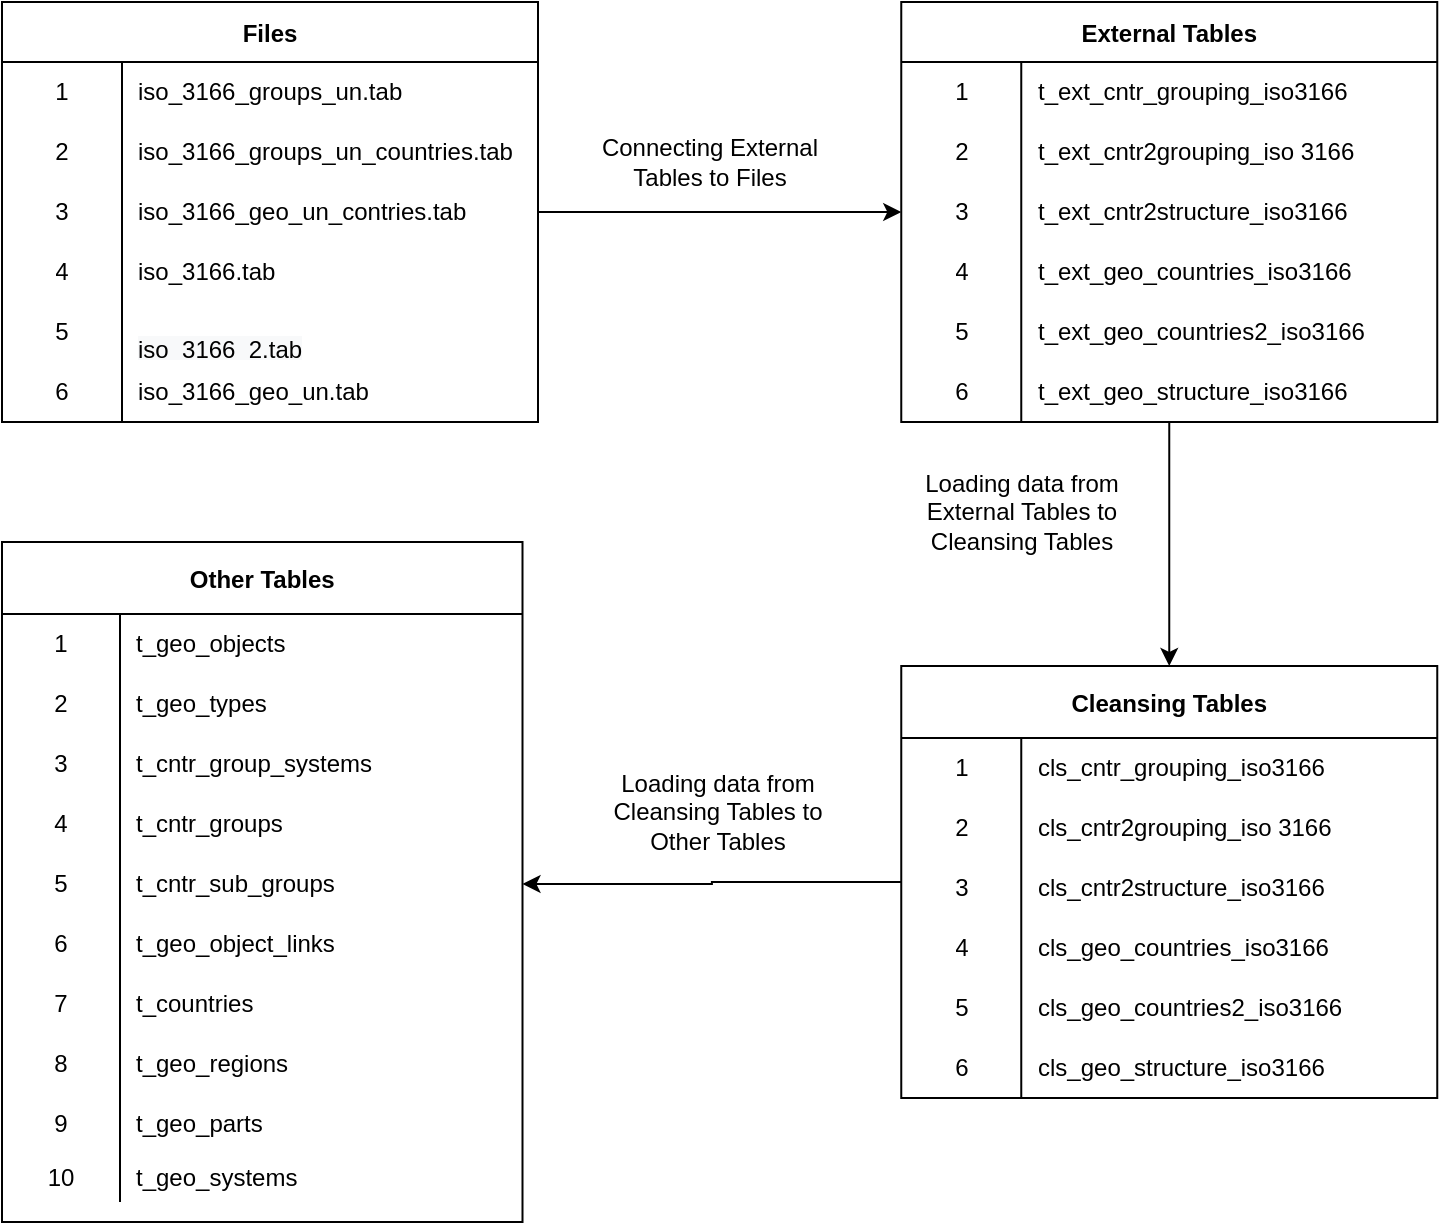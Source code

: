 <mxfile version="20.1.4" type="device"><diagram id="9QhLqWiZWUPs6eEdNIsY" name="Page-1"><mxGraphModel dx="1887" dy="1053" grid="1" gridSize="10" guides="1" tooltips="1" connect="1" arrows="1" fold="1" page="1" pageScale="1" pageWidth="827" pageHeight="1169" math="0" shadow="0"><root><mxCell id="0"/><mxCell id="1" parent="0"/><mxCell id="wxeeoOX2EFPiqmRH2iL7-1" style="edgeStyle=orthogonalEdgeStyle;rounded=0;orthogonalLoop=1;jettySize=auto;html=1;entryX=0;entryY=0.5;entryDx=0;entryDy=0;" edge="1" parent="1" source="wxeeoOX2EFPiqmRH2iL7-2" target="wxeeoOX2EFPiqmRH2iL7-29"><mxGeometry relative="1" as="geometry"/></mxCell><mxCell id="wxeeoOX2EFPiqmRH2iL7-2" value="Files" style="shape=table;startSize=30;container=1;collapsible=0;childLayout=tableLayout;fixedRows=1;rowLines=0;fontStyle=1;" vertex="1" parent="1"><mxGeometry x="80" y="50" width="268" height="210" as="geometry"/></mxCell><mxCell id="wxeeoOX2EFPiqmRH2iL7-3" value="" style="shape=tableRow;horizontal=0;startSize=0;swimlaneHead=0;swimlaneBody=0;top=0;left=0;bottom=0;right=0;collapsible=0;dropTarget=0;fillColor=none;points=[[0,0.5],[1,0.5]];portConstraint=eastwest;" vertex="1" parent="wxeeoOX2EFPiqmRH2iL7-2"><mxGeometry y="30" width="268" height="30" as="geometry"/></mxCell><mxCell id="wxeeoOX2EFPiqmRH2iL7-4" value="1" style="shape=partialRectangle;html=1;whiteSpace=wrap;connectable=0;fillColor=none;top=0;left=0;bottom=0;right=0;overflow=hidden;pointerEvents=1;" vertex="1" parent="wxeeoOX2EFPiqmRH2iL7-3"><mxGeometry width="60" height="30" as="geometry"><mxRectangle width="60" height="30" as="alternateBounds"/></mxGeometry></mxCell><mxCell id="wxeeoOX2EFPiqmRH2iL7-5" value="&lt;span style=&quot;&quot;&gt;iso_3166_groups_un.tab&lt;/span&gt;" style="shape=partialRectangle;html=1;whiteSpace=wrap;connectable=0;fillColor=none;top=0;left=0;bottom=0;right=0;align=left;spacingLeft=6;overflow=hidden;" vertex="1" parent="wxeeoOX2EFPiqmRH2iL7-3"><mxGeometry x="60" width="208" height="30" as="geometry"><mxRectangle width="208" height="30" as="alternateBounds"/></mxGeometry></mxCell><mxCell id="wxeeoOX2EFPiqmRH2iL7-6" value="" style="shape=tableRow;horizontal=0;startSize=0;swimlaneHead=0;swimlaneBody=0;top=0;left=0;bottom=0;right=0;collapsible=0;dropTarget=0;fillColor=none;points=[[0,0.5],[1,0.5]];portConstraint=eastwest;" vertex="1" parent="wxeeoOX2EFPiqmRH2iL7-2"><mxGeometry y="60" width="268" height="30" as="geometry"/></mxCell><mxCell id="wxeeoOX2EFPiqmRH2iL7-7" value="2" style="shape=partialRectangle;html=1;whiteSpace=wrap;connectable=0;fillColor=none;top=0;left=0;bottom=0;right=0;overflow=hidden;" vertex="1" parent="wxeeoOX2EFPiqmRH2iL7-6"><mxGeometry width="60" height="30" as="geometry"><mxRectangle width="60" height="30" as="alternateBounds"/></mxGeometry></mxCell><mxCell id="wxeeoOX2EFPiqmRH2iL7-8" value="&lt;span style=&quot;&quot;&gt;iso_3166_groups_un_countries.tab&lt;/span&gt;" style="shape=partialRectangle;html=1;whiteSpace=wrap;connectable=0;fillColor=none;top=0;left=0;bottom=0;right=0;align=left;spacingLeft=6;overflow=hidden;" vertex="1" parent="wxeeoOX2EFPiqmRH2iL7-6"><mxGeometry x="60" width="208" height="30" as="geometry"><mxRectangle width="208" height="30" as="alternateBounds"/></mxGeometry></mxCell><mxCell id="wxeeoOX2EFPiqmRH2iL7-9" value="" style="shape=tableRow;horizontal=0;startSize=0;swimlaneHead=0;swimlaneBody=0;top=0;left=0;bottom=0;right=0;collapsible=0;dropTarget=0;fillColor=none;points=[[0,0.5],[1,0.5]];portConstraint=eastwest;" vertex="1" parent="wxeeoOX2EFPiqmRH2iL7-2"><mxGeometry y="90" width="268" height="30" as="geometry"/></mxCell><mxCell id="wxeeoOX2EFPiqmRH2iL7-10" value="3" style="shape=partialRectangle;html=1;whiteSpace=wrap;connectable=0;fillColor=none;top=0;left=0;bottom=0;right=0;overflow=hidden;" vertex="1" parent="wxeeoOX2EFPiqmRH2iL7-9"><mxGeometry width="60" height="30" as="geometry"><mxRectangle width="60" height="30" as="alternateBounds"/></mxGeometry></mxCell><mxCell id="wxeeoOX2EFPiqmRH2iL7-11" value="&lt;span style=&quot;&quot;&gt;iso_3166_geo_un_contries.tab&lt;/span&gt;" style="shape=partialRectangle;html=1;whiteSpace=wrap;connectable=0;fillColor=none;top=0;left=0;bottom=0;right=0;align=left;spacingLeft=6;overflow=hidden;" vertex="1" parent="wxeeoOX2EFPiqmRH2iL7-9"><mxGeometry x="60" width="208" height="30" as="geometry"><mxRectangle width="208" height="30" as="alternateBounds"/></mxGeometry></mxCell><mxCell id="wxeeoOX2EFPiqmRH2iL7-12" style="shape=tableRow;horizontal=0;startSize=0;swimlaneHead=0;swimlaneBody=0;top=0;left=0;bottom=0;right=0;collapsible=0;dropTarget=0;fillColor=none;points=[[0,0.5],[1,0.5]];portConstraint=eastwest;" vertex="1" parent="wxeeoOX2EFPiqmRH2iL7-2"><mxGeometry y="120" width="268" height="30" as="geometry"/></mxCell><mxCell id="wxeeoOX2EFPiqmRH2iL7-13" value="4" style="shape=partialRectangle;html=1;whiteSpace=wrap;connectable=0;fillColor=none;top=0;left=0;bottom=0;right=0;overflow=hidden;" vertex="1" parent="wxeeoOX2EFPiqmRH2iL7-12"><mxGeometry width="60" height="30" as="geometry"><mxRectangle width="60" height="30" as="alternateBounds"/></mxGeometry></mxCell><mxCell id="wxeeoOX2EFPiqmRH2iL7-14" value="&lt;span style=&quot;&quot;&gt;iso_3166.tab&lt;/span&gt;" style="shape=partialRectangle;html=1;whiteSpace=wrap;connectable=0;fillColor=none;top=0;left=0;bottom=0;right=0;align=left;spacingLeft=6;overflow=hidden;" vertex="1" parent="wxeeoOX2EFPiqmRH2iL7-12"><mxGeometry x="60" width="208" height="30" as="geometry"><mxRectangle width="208" height="30" as="alternateBounds"/></mxGeometry></mxCell><mxCell id="wxeeoOX2EFPiqmRH2iL7-15" style="shape=tableRow;horizontal=0;startSize=0;swimlaneHead=0;swimlaneBody=0;top=0;left=0;bottom=0;right=0;collapsible=0;dropTarget=0;fillColor=none;points=[[0,0.5],[1,0.5]];portConstraint=eastwest;" vertex="1" parent="wxeeoOX2EFPiqmRH2iL7-2"><mxGeometry y="150" width="268" height="30" as="geometry"/></mxCell><mxCell id="wxeeoOX2EFPiqmRH2iL7-16" value="5" style="shape=partialRectangle;html=1;whiteSpace=wrap;connectable=0;fillColor=none;top=0;left=0;bottom=0;right=0;overflow=hidden;" vertex="1" parent="wxeeoOX2EFPiqmRH2iL7-15"><mxGeometry width="60" height="30" as="geometry"><mxRectangle width="60" height="30" as="alternateBounds"/></mxGeometry></mxCell><mxCell id="wxeeoOX2EFPiqmRH2iL7-17" value="&#10;&lt;span style=&quot;color: rgb(0, 0, 0); font-family: Helvetica; font-size: 12px; font-style: normal; font-variant-ligatures: normal; font-variant-caps: normal; font-weight: 400; letter-spacing: normal; orphans: 2; text-align: left; text-indent: 0px; text-transform: none; widows: 2; word-spacing: 0px; -webkit-text-stroke-width: 0px; background-color: rgb(248, 249, 250); text-decoration-thickness: initial; text-decoration-style: initial; text-decoration-color: initial; float: none; display: inline !important;&quot;&gt;iso_3166_2.tab&lt;/span&gt;&#10;&#10;" style="shape=partialRectangle;html=1;whiteSpace=wrap;connectable=0;fillColor=none;top=0;left=0;bottom=0;right=0;align=left;spacingLeft=6;overflow=hidden;" vertex="1" parent="wxeeoOX2EFPiqmRH2iL7-15"><mxGeometry x="60" width="208" height="30" as="geometry"><mxRectangle width="208" height="30" as="alternateBounds"/></mxGeometry></mxCell><mxCell id="wxeeoOX2EFPiqmRH2iL7-18" style="shape=tableRow;horizontal=0;startSize=0;swimlaneHead=0;swimlaneBody=0;top=0;left=0;bottom=0;right=0;collapsible=0;dropTarget=0;fillColor=none;points=[[0,0.5],[1,0.5]];portConstraint=eastwest;" vertex="1" parent="wxeeoOX2EFPiqmRH2iL7-2"><mxGeometry y="180" width="268" height="30" as="geometry"/></mxCell><mxCell id="wxeeoOX2EFPiqmRH2iL7-19" value="6" style="shape=partialRectangle;html=1;whiteSpace=wrap;connectable=0;fillColor=none;top=0;left=0;bottom=0;right=0;overflow=hidden;" vertex="1" parent="wxeeoOX2EFPiqmRH2iL7-18"><mxGeometry width="60" height="30" as="geometry"><mxRectangle width="60" height="30" as="alternateBounds"/></mxGeometry></mxCell><mxCell id="wxeeoOX2EFPiqmRH2iL7-20" value="&lt;span style=&quot;&quot;&gt;iso_3166_geo_un.tab&lt;/span&gt;" style="shape=partialRectangle;html=1;whiteSpace=wrap;connectable=0;fillColor=none;top=0;left=0;bottom=0;right=0;align=left;spacingLeft=6;overflow=hidden;" vertex="1" parent="wxeeoOX2EFPiqmRH2iL7-18"><mxGeometry x="60" width="208" height="30" as="geometry"><mxRectangle width="208" height="30" as="alternateBounds"/></mxGeometry></mxCell><mxCell id="wxeeoOX2EFPiqmRH2iL7-21" style="edgeStyle=orthogonalEdgeStyle;rounded=0;orthogonalLoop=1;jettySize=auto;html=1;entryX=0.5;entryY=0;entryDx=0;entryDy=0;" edge="1" parent="1" source="wxeeoOX2EFPiqmRH2iL7-22" target="wxeeoOX2EFPiqmRH2iL7-43"><mxGeometry relative="1" as="geometry"/></mxCell><mxCell id="wxeeoOX2EFPiqmRH2iL7-22" value="External Tables" style="shape=table;startSize=30;container=1;collapsible=0;childLayout=tableLayout;fixedRows=1;rowLines=0;fontStyle=1;" vertex="1" parent="1"><mxGeometry x="529.63" y="50" width="268" height="210" as="geometry"/></mxCell><mxCell id="wxeeoOX2EFPiqmRH2iL7-23" value="" style="shape=tableRow;horizontal=0;startSize=0;swimlaneHead=0;swimlaneBody=0;top=0;left=0;bottom=0;right=0;collapsible=0;dropTarget=0;fillColor=none;points=[[0,0.5],[1,0.5]];portConstraint=eastwest;" vertex="1" parent="wxeeoOX2EFPiqmRH2iL7-22"><mxGeometry y="30" width="268" height="30" as="geometry"/></mxCell><mxCell id="wxeeoOX2EFPiqmRH2iL7-24" value="1" style="shape=partialRectangle;html=1;whiteSpace=wrap;connectable=0;fillColor=none;top=0;left=0;bottom=0;right=0;overflow=hidden;pointerEvents=1;" vertex="1" parent="wxeeoOX2EFPiqmRH2iL7-23"><mxGeometry width="60" height="30" as="geometry"><mxRectangle width="60" height="30" as="alternateBounds"/></mxGeometry></mxCell><mxCell id="wxeeoOX2EFPiqmRH2iL7-25" value="&lt;span style=&quot;color: rgb(0, 0, 0); font-family: Helvetica; font-size: 12px; font-style: normal; font-variant-ligatures: normal; font-variant-caps: normal; font-weight: 400; letter-spacing: normal; orphans: 2; text-align: center; text-indent: 0px; text-transform: none; widows: 2; word-spacing: 0px; -webkit-text-stroke-width: 0px; background-color: rgb(255, 255, 255); text-decoration-thickness: initial; text-decoration-style: initial; text-decoration-color: initial; float: none; display: inline !important;&quot;&gt;t_ext_cntr_grouping_iso3166&lt;/span&gt;" style="shape=partialRectangle;html=1;whiteSpace=wrap;connectable=0;fillColor=none;top=0;left=0;bottom=0;right=0;align=left;spacingLeft=6;overflow=hidden;" vertex="1" parent="wxeeoOX2EFPiqmRH2iL7-23"><mxGeometry x="60" width="208" height="30" as="geometry"><mxRectangle width="208" height="30" as="alternateBounds"/></mxGeometry></mxCell><mxCell id="wxeeoOX2EFPiqmRH2iL7-26" value="" style="shape=tableRow;horizontal=0;startSize=0;swimlaneHead=0;swimlaneBody=0;top=0;left=0;bottom=0;right=0;collapsible=0;dropTarget=0;fillColor=none;points=[[0,0.5],[1,0.5]];portConstraint=eastwest;" vertex="1" parent="wxeeoOX2EFPiqmRH2iL7-22"><mxGeometry y="60" width="268" height="30" as="geometry"/></mxCell><mxCell id="wxeeoOX2EFPiqmRH2iL7-27" value="2" style="shape=partialRectangle;html=1;whiteSpace=wrap;connectable=0;fillColor=none;top=0;left=0;bottom=0;right=0;overflow=hidden;" vertex="1" parent="wxeeoOX2EFPiqmRH2iL7-26"><mxGeometry width="60" height="30" as="geometry"><mxRectangle width="60" height="30" as="alternateBounds"/></mxGeometry></mxCell><mxCell id="wxeeoOX2EFPiqmRH2iL7-28" value="&lt;span style=&quot;text-align: center; background-color: rgb(255, 255, 255);&quot;&gt;t_ext_cntr2grouping_iso 3166&lt;/span&gt;" style="shape=partialRectangle;html=1;whiteSpace=wrap;connectable=0;fillColor=none;top=0;left=0;bottom=0;right=0;align=left;spacingLeft=6;overflow=hidden;" vertex="1" parent="wxeeoOX2EFPiqmRH2iL7-26"><mxGeometry x="60" width="208" height="30" as="geometry"><mxRectangle width="208" height="30" as="alternateBounds"/></mxGeometry></mxCell><mxCell id="wxeeoOX2EFPiqmRH2iL7-29" value="" style="shape=tableRow;horizontal=0;startSize=0;swimlaneHead=0;swimlaneBody=0;top=0;left=0;bottom=0;right=0;collapsible=0;dropTarget=0;fillColor=none;points=[[0,0.5],[1,0.5]];portConstraint=eastwest;" vertex="1" parent="wxeeoOX2EFPiqmRH2iL7-22"><mxGeometry y="90" width="268" height="30" as="geometry"/></mxCell><mxCell id="wxeeoOX2EFPiqmRH2iL7-30" value="3" style="shape=partialRectangle;html=1;whiteSpace=wrap;connectable=0;fillColor=none;top=0;left=0;bottom=0;right=0;overflow=hidden;" vertex="1" parent="wxeeoOX2EFPiqmRH2iL7-29"><mxGeometry width="60" height="30" as="geometry"><mxRectangle width="60" height="30" as="alternateBounds"/></mxGeometry></mxCell><mxCell id="wxeeoOX2EFPiqmRH2iL7-31" value="&lt;span style=&quot;text-align: center; background-color: rgb(255, 255, 255);&quot;&gt;t_ext_cntr2structure_iso3166&lt;/span&gt;" style="shape=partialRectangle;html=1;whiteSpace=wrap;connectable=0;fillColor=none;top=0;left=0;bottom=0;right=0;align=left;spacingLeft=6;overflow=hidden;" vertex="1" parent="wxeeoOX2EFPiqmRH2iL7-29"><mxGeometry x="60" width="208" height="30" as="geometry"><mxRectangle width="208" height="30" as="alternateBounds"/></mxGeometry></mxCell><mxCell id="wxeeoOX2EFPiqmRH2iL7-32" style="shape=tableRow;horizontal=0;startSize=0;swimlaneHead=0;swimlaneBody=0;top=0;left=0;bottom=0;right=0;collapsible=0;dropTarget=0;fillColor=none;points=[[0,0.5],[1,0.5]];portConstraint=eastwest;" vertex="1" parent="wxeeoOX2EFPiqmRH2iL7-22"><mxGeometry y="120" width="268" height="30" as="geometry"/></mxCell><mxCell id="wxeeoOX2EFPiqmRH2iL7-33" value="4" style="shape=partialRectangle;html=1;whiteSpace=wrap;connectable=0;fillColor=none;top=0;left=0;bottom=0;right=0;overflow=hidden;" vertex="1" parent="wxeeoOX2EFPiqmRH2iL7-32"><mxGeometry width="60" height="30" as="geometry"><mxRectangle width="60" height="30" as="alternateBounds"/></mxGeometry></mxCell><mxCell id="wxeeoOX2EFPiqmRH2iL7-34" value="&lt;span style=&quot;text-align: center; background-color: rgb(255, 255, 255);&quot;&gt;t_ext_geo_countries_iso3166&lt;/span&gt;" style="shape=partialRectangle;html=1;whiteSpace=wrap;connectable=0;fillColor=none;top=0;left=0;bottom=0;right=0;align=left;spacingLeft=6;overflow=hidden;" vertex="1" parent="wxeeoOX2EFPiqmRH2iL7-32"><mxGeometry x="60" width="208" height="30" as="geometry"><mxRectangle width="208" height="30" as="alternateBounds"/></mxGeometry></mxCell><mxCell id="wxeeoOX2EFPiqmRH2iL7-35" style="shape=tableRow;horizontal=0;startSize=0;swimlaneHead=0;swimlaneBody=0;top=0;left=0;bottom=0;right=0;collapsible=0;dropTarget=0;fillColor=none;points=[[0,0.5],[1,0.5]];portConstraint=eastwest;" vertex="1" parent="wxeeoOX2EFPiqmRH2iL7-22"><mxGeometry y="150" width="268" height="30" as="geometry"/></mxCell><mxCell id="wxeeoOX2EFPiqmRH2iL7-36" value="5" style="shape=partialRectangle;html=1;whiteSpace=wrap;connectable=0;fillColor=none;top=0;left=0;bottom=0;right=0;overflow=hidden;" vertex="1" parent="wxeeoOX2EFPiqmRH2iL7-35"><mxGeometry width="60" height="30" as="geometry"><mxRectangle width="60" height="30" as="alternateBounds"/></mxGeometry></mxCell><mxCell id="wxeeoOX2EFPiqmRH2iL7-37" value="&lt;span style=&quot;text-align: center; background-color: rgb(255, 255, 255);&quot;&gt;t_ext_geo_countries2_iso3166&lt;/span&gt;" style="shape=partialRectangle;html=1;whiteSpace=wrap;connectable=0;fillColor=none;top=0;left=0;bottom=0;right=0;align=left;spacingLeft=6;overflow=hidden;" vertex="1" parent="wxeeoOX2EFPiqmRH2iL7-35"><mxGeometry x="60" width="208" height="30" as="geometry"><mxRectangle width="208" height="30" as="alternateBounds"/></mxGeometry></mxCell><mxCell id="wxeeoOX2EFPiqmRH2iL7-38" style="shape=tableRow;horizontal=0;startSize=0;swimlaneHead=0;swimlaneBody=0;top=0;left=0;bottom=0;right=0;collapsible=0;dropTarget=0;fillColor=none;points=[[0,0.5],[1,0.5]];portConstraint=eastwest;" vertex="1" parent="wxeeoOX2EFPiqmRH2iL7-22"><mxGeometry y="180" width="268" height="30" as="geometry"/></mxCell><mxCell id="wxeeoOX2EFPiqmRH2iL7-39" value="6" style="shape=partialRectangle;html=1;whiteSpace=wrap;connectable=0;fillColor=none;top=0;left=0;bottom=0;right=0;overflow=hidden;" vertex="1" parent="wxeeoOX2EFPiqmRH2iL7-38"><mxGeometry width="60" height="30" as="geometry"><mxRectangle width="60" height="30" as="alternateBounds"/></mxGeometry></mxCell><mxCell id="wxeeoOX2EFPiqmRH2iL7-40" value="&lt;span style=&quot;text-align: center; background-color: rgb(255, 255, 255);&quot;&gt;t_ext_geo_structure_iso3166&lt;/span&gt;" style="shape=partialRectangle;html=1;whiteSpace=wrap;connectable=0;fillColor=none;top=0;left=0;bottom=0;right=0;align=left;spacingLeft=6;overflow=hidden;" vertex="1" parent="wxeeoOX2EFPiqmRH2iL7-38"><mxGeometry x="60" width="208" height="30" as="geometry"><mxRectangle width="208" height="30" as="alternateBounds"/></mxGeometry></mxCell><mxCell id="wxeeoOX2EFPiqmRH2iL7-41" value="Connecting External Tables to Files" style="text;html=1;strokeColor=none;fillColor=none;align=center;verticalAlign=middle;whiteSpace=wrap;rounded=0;" vertex="1" parent="1"><mxGeometry x="373" y="120" width="122.25" height="20" as="geometry"/></mxCell><mxCell id="wxeeoOX2EFPiqmRH2iL7-42" style="edgeStyle=orthogonalEdgeStyle;rounded=0;orthogonalLoop=1;jettySize=auto;html=1;entryX=1;entryY=0.5;entryDx=0;entryDy=0;" edge="1" parent="1" source="wxeeoOX2EFPiqmRH2iL7-43" target="wxeeoOX2EFPiqmRH2iL7-76"><mxGeometry relative="1" as="geometry"/></mxCell><mxCell id="wxeeoOX2EFPiqmRH2iL7-43" value="Cleansing Tables" style="shape=table;startSize=36;container=1;collapsible=0;childLayout=tableLayout;fixedRows=1;rowLines=0;fontStyle=1;" vertex="1" parent="1"><mxGeometry x="529.63" y="382" width="268" height="216" as="geometry"/></mxCell><mxCell id="wxeeoOX2EFPiqmRH2iL7-44" value="" style="shape=tableRow;horizontal=0;startSize=0;swimlaneHead=0;swimlaneBody=0;top=0;left=0;bottom=0;right=0;collapsible=0;dropTarget=0;fillColor=none;points=[[0,0.5],[1,0.5]];portConstraint=eastwest;" vertex="1" parent="wxeeoOX2EFPiqmRH2iL7-43"><mxGeometry y="36" width="268" height="30" as="geometry"/></mxCell><mxCell id="wxeeoOX2EFPiqmRH2iL7-45" value="1" style="shape=partialRectangle;html=1;whiteSpace=wrap;connectable=0;fillColor=none;top=0;left=0;bottom=0;right=0;overflow=hidden;pointerEvents=1;" vertex="1" parent="wxeeoOX2EFPiqmRH2iL7-44"><mxGeometry width="60" height="30" as="geometry"><mxRectangle width="60" height="30" as="alternateBounds"/></mxGeometry></mxCell><mxCell id="wxeeoOX2EFPiqmRH2iL7-46" value="&lt;span style=&quot;text-align: center; background-color: rgb(255, 255, 255);&quot;&gt;cls_cntr_grouping_iso3166&lt;/span&gt;" style="shape=partialRectangle;html=1;whiteSpace=wrap;connectable=0;fillColor=none;top=0;left=0;bottom=0;right=0;align=left;spacingLeft=6;overflow=hidden;" vertex="1" parent="wxeeoOX2EFPiqmRH2iL7-44"><mxGeometry x="60" width="208" height="30" as="geometry"><mxRectangle width="208" height="30" as="alternateBounds"/></mxGeometry></mxCell><mxCell id="wxeeoOX2EFPiqmRH2iL7-47" value="" style="shape=tableRow;horizontal=0;startSize=0;swimlaneHead=0;swimlaneBody=0;top=0;left=0;bottom=0;right=0;collapsible=0;dropTarget=0;fillColor=none;points=[[0,0.5],[1,0.5]];portConstraint=eastwest;" vertex="1" parent="wxeeoOX2EFPiqmRH2iL7-43"><mxGeometry y="66" width="268" height="30" as="geometry"/></mxCell><mxCell id="wxeeoOX2EFPiqmRH2iL7-48" value="2" style="shape=partialRectangle;html=1;whiteSpace=wrap;connectable=0;fillColor=none;top=0;left=0;bottom=0;right=0;overflow=hidden;" vertex="1" parent="wxeeoOX2EFPiqmRH2iL7-47"><mxGeometry width="60" height="30" as="geometry"><mxRectangle width="60" height="30" as="alternateBounds"/></mxGeometry></mxCell><mxCell id="wxeeoOX2EFPiqmRH2iL7-49" value="&lt;span style=&quot;text-align: center; background-color: rgb(255, 255, 255);&quot;&gt;cls_cntr2grouping_iso 3166&lt;/span&gt;" style="shape=partialRectangle;html=1;whiteSpace=wrap;connectable=0;fillColor=none;top=0;left=0;bottom=0;right=0;align=left;spacingLeft=6;overflow=hidden;" vertex="1" parent="wxeeoOX2EFPiqmRH2iL7-47"><mxGeometry x="60" width="208" height="30" as="geometry"><mxRectangle width="208" height="30" as="alternateBounds"/></mxGeometry></mxCell><mxCell id="wxeeoOX2EFPiqmRH2iL7-50" value="" style="shape=tableRow;horizontal=0;startSize=0;swimlaneHead=0;swimlaneBody=0;top=0;left=0;bottom=0;right=0;collapsible=0;dropTarget=0;fillColor=none;points=[[0,0.5],[1,0.5]];portConstraint=eastwest;" vertex="1" parent="wxeeoOX2EFPiqmRH2iL7-43"><mxGeometry y="96" width="268" height="30" as="geometry"/></mxCell><mxCell id="wxeeoOX2EFPiqmRH2iL7-51" value="3" style="shape=partialRectangle;html=1;whiteSpace=wrap;connectable=0;fillColor=none;top=0;left=0;bottom=0;right=0;overflow=hidden;" vertex="1" parent="wxeeoOX2EFPiqmRH2iL7-50"><mxGeometry width="60" height="30" as="geometry"><mxRectangle width="60" height="30" as="alternateBounds"/></mxGeometry></mxCell><mxCell id="wxeeoOX2EFPiqmRH2iL7-52" value="&lt;span style=&quot;text-align: center; background-color: rgb(255, 255, 255);&quot;&gt;cls_cntr2structure_iso3166&lt;/span&gt;" style="shape=partialRectangle;html=1;whiteSpace=wrap;connectable=0;fillColor=none;top=0;left=0;bottom=0;right=0;align=left;spacingLeft=6;overflow=hidden;" vertex="1" parent="wxeeoOX2EFPiqmRH2iL7-50"><mxGeometry x="60" width="208" height="30" as="geometry"><mxRectangle width="208" height="30" as="alternateBounds"/></mxGeometry></mxCell><mxCell id="wxeeoOX2EFPiqmRH2iL7-53" style="shape=tableRow;horizontal=0;startSize=0;swimlaneHead=0;swimlaneBody=0;top=0;left=0;bottom=0;right=0;collapsible=0;dropTarget=0;fillColor=none;points=[[0,0.5],[1,0.5]];portConstraint=eastwest;" vertex="1" parent="wxeeoOX2EFPiqmRH2iL7-43"><mxGeometry y="126" width="268" height="30" as="geometry"/></mxCell><mxCell id="wxeeoOX2EFPiqmRH2iL7-54" value="4" style="shape=partialRectangle;html=1;whiteSpace=wrap;connectable=0;fillColor=none;top=0;left=0;bottom=0;right=0;overflow=hidden;" vertex="1" parent="wxeeoOX2EFPiqmRH2iL7-53"><mxGeometry width="60" height="30" as="geometry"><mxRectangle width="60" height="30" as="alternateBounds"/></mxGeometry></mxCell><mxCell id="wxeeoOX2EFPiqmRH2iL7-55" value="&lt;span style=&quot;text-align: center; background-color: rgb(255, 255, 255);&quot;&gt;cls_geo_countries_iso3166&lt;/span&gt;" style="shape=partialRectangle;html=1;whiteSpace=wrap;connectable=0;fillColor=none;top=0;left=0;bottom=0;right=0;align=left;spacingLeft=6;overflow=hidden;" vertex="1" parent="wxeeoOX2EFPiqmRH2iL7-53"><mxGeometry x="60" width="208" height="30" as="geometry"><mxRectangle width="208" height="30" as="alternateBounds"/></mxGeometry></mxCell><mxCell id="wxeeoOX2EFPiqmRH2iL7-56" style="shape=tableRow;horizontal=0;startSize=0;swimlaneHead=0;swimlaneBody=0;top=0;left=0;bottom=0;right=0;collapsible=0;dropTarget=0;fillColor=none;points=[[0,0.5],[1,0.5]];portConstraint=eastwest;" vertex="1" parent="wxeeoOX2EFPiqmRH2iL7-43"><mxGeometry y="156" width="268" height="30" as="geometry"/></mxCell><mxCell id="wxeeoOX2EFPiqmRH2iL7-57" value="5" style="shape=partialRectangle;html=1;whiteSpace=wrap;connectable=0;fillColor=none;top=0;left=0;bottom=0;right=0;overflow=hidden;" vertex="1" parent="wxeeoOX2EFPiqmRH2iL7-56"><mxGeometry width="60" height="30" as="geometry"><mxRectangle width="60" height="30" as="alternateBounds"/></mxGeometry></mxCell><mxCell id="wxeeoOX2EFPiqmRH2iL7-58" value="&lt;span style=&quot;text-align: center; background-color: rgb(255, 255, 255);&quot;&gt;cls_geo_countries2_iso3166&lt;/span&gt;" style="shape=partialRectangle;html=1;whiteSpace=wrap;connectable=0;fillColor=none;top=0;left=0;bottom=0;right=0;align=left;spacingLeft=6;overflow=hidden;" vertex="1" parent="wxeeoOX2EFPiqmRH2iL7-56"><mxGeometry x="60" width="208" height="30" as="geometry"><mxRectangle width="208" height="30" as="alternateBounds"/></mxGeometry></mxCell><mxCell id="wxeeoOX2EFPiqmRH2iL7-59" style="shape=tableRow;horizontal=0;startSize=0;swimlaneHead=0;swimlaneBody=0;top=0;left=0;bottom=0;right=0;collapsible=0;dropTarget=0;fillColor=none;points=[[0,0.5],[1,0.5]];portConstraint=eastwest;" vertex="1" parent="wxeeoOX2EFPiqmRH2iL7-43"><mxGeometry y="186" width="268" height="30" as="geometry"/></mxCell><mxCell id="wxeeoOX2EFPiqmRH2iL7-60" value="6" style="shape=partialRectangle;html=1;whiteSpace=wrap;connectable=0;fillColor=none;top=0;left=0;bottom=0;right=0;overflow=hidden;" vertex="1" parent="wxeeoOX2EFPiqmRH2iL7-59"><mxGeometry width="60" height="30" as="geometry"><mxRectangle width="60" height="30" as="alternateBounds"/></mxGeometry></mxCell><mxCell id="wxeeoOX2EFPiqmRH2iL7-61" value="&lt;span style=&quot;text-align: center; background-color: rgb(255, 255, 255);&quot;&gt;cls_geo_structure_iso3166&lt;/span&gt;" style="shape=partialRectangle;html=1;whiteSpace=wrap;connectable=0;fillColor=none;top=0;left=0;bottom=0;right=0;align=left;spacingLeft=6;overflow=hidden;" vertex="1" parent="wxeeoOX2EFPiqmRH2iL7-59"><mxGeometry x="60" width="208" height="30" as="geometry"><mxRectangle width="208" height="30" as="alternateBounds"/></mxGeometry></mxCell><mxCell id="wxeeoOX2EFPiqmRH2iL7-62" value="Loading data from External Tables to Cleansing Tables" style="text;html=1;strokeColor=none;fillColor=none;align=center;verticalAlign=middle;whiteSpace=wrap;rounded=0;" vertex="1" parent="1"><mxGeometry x="524.5" y="290" width="130" height="30" as="geometry"/></mxCell><mxCell id="wxeeoOX2EFPiqmRH2iL7-63" value="Other Tables" style="shape=table;startSize=36;container=1;collapsible=0;childLayout=tableLayout;fixedRows=1;rowLines=0;fontStyle=1;" vertex="1" parent="1"><mxGeometry x="80" y="320" width="260.25" height="340" as="geometry"/></mxCell><mxCell id="wxeeoOX2EFPiqmRH2iL7-64" value="" style="shape=tableRow;horizontal=0;startSize=0;swimlaneHead=0;swimlaneBody=0;top=0;left=0;bottom=0;right=0;collapsible=0;dropTarget=0;fillColor=none;points=[[0,0.5],[1,0.5]];portConstraint=eastwest;" vertex="1" parent="wxeeoOX2EFPiqmRH2iL7-63"><mxGeometry y="36" width="260.25" height="30" as="geometry"/></mxCell><mxCell id="wxeeoOX2EFPiqmRH2iL7-65" value="1" style="shape=partialRectangle;html=1;whiteSpace=wrap;connectable=0;fillColor=none;top=0;left=0;bottom=0;right=0;overflow=hidden;pointerEvents=1;" vertex="1" parent="wxeeoOX2EFPiqmRH2iL7-64"><mxGeometry width="59" height="30" as="geometry"><mxRectangle width="59" height="30" as="alternateBounds"/></mxGeometry></mxCell><mxCell id="wxeeoOX2EFPiqmRH2iL7-66" value="&lt;div style=&quot;text-align: center;&quot;&gt;&lt;span style=&quot;background-color: initial;&quot;&gt;t_geo_objects&lt;/span&gt;&lt;/div&gt;" style="shape=partialRectangle;html=1;whiteSpace=wrap;connectable=0;fillColor=none;top=0;left=0;bottom=0;right=0;align=left;spacingLeft=6;overflow=hidden;" vertex="1" parent="wxeeoOX2EFPiqmRH2iL7-64"><mxGeometry x="59" width="201" height="30" as="geometry"><mxRectangle width="201" height="30" as="alternateBounds"/></mxGeometry></mxCell><mxCell id="wxeeoOX2EFPiqmRH2iL7-67" value="" style="shape=tableRow;horizontal=0;startSize=0;swimlaneHead=0;swimlaneBody=0;top=0;left=0;bottom=0;right=0;collapsible=0;dropTarget=0;fillColor=none;points=[[0,0.5],[1,0.5]];portConstraint=eastwest;" vertex="1" parent="wxeeoOX2EFPiqmRH2iL7-63"><mxGeometry y="66" width="260.25" height="30" as="geometry"/></mxCell><mxCell id="wxeeoOX2EFPiqmRH2iL7-68" value="2" style="shape=partialRectangle;html=1;whiteSpace=wrap;connectable=0;fillColor=none;top=0;left=0;bottom=0;right=0;overflow=hidden;" vertex="1" parent="wxeeoOX2EFPiqmRH2iL7-67"><mxGeometry width="59" height="30" as="geometry"><mxRectangle width="59" height="30" as="alternateBounds"/></mxGeometry></mxCell><mxCell id="wxeeoOX2EFPiqmRH2iL7-69" value="&lt;div style=&quot;text-align: center;&quot;&gt;&lt;span style=&quot;background-color: initial;&quot;&gt;t_geo_types&lt;/span&gt;&lt;/div&gt;" style="shape=partialRectangle;html=1;whiteSpace=wrap;connectable=0;fillColor=none;top=0;left=0;bottom=0;right=0;align=left;spacingLeft=6;overflow=hidden;" vertex="1" parent="wxeeoOX2EFPiqmRH2iL7-67"><mxGeometry x="59" width="201" height="30" as="geometry"><mxRectangle width="201" height="30" as="alternateBounds"/></mxGeometry></mxCell><mxCell id="wxeeoOX2EFPiqmRH2iL7-70" value="" style="shape=tableRow;horizontal=0;startSize=0;swimlaneHead=0;swimlaneBody=0;top=0;left=0;bottom=0;right=0;collapsible=0;dropTarget=0;fillColor=none;points=[[0,0.5],[1,0.5]];portConstraint=eastwest;" vertex="1" parent="wxeeoOX2EFPiqmRH2iL7-63"><mxGeometry y="96" width="260.25" height="30" as="geometry"/></mxCell><mxCell id="wxeeoOX2EFPiqmRH2iL7-71" value="3" style="shape=partialRectangle;html=1;whiteSpace=wrap;connectable=0;fillColor=none;top=0;left=0;bottom=0;right=0;overflow=hidden;" vertex="1" parent="wxeeoOX2EFPiqmRH2iL7-70"><mxGeometry width="59" height="30" as="geometry"><mxRectangle width="59" height="30" as="alternateBounds"/></mxGeometry></mxCell><mxCell id="wxeeoOX2EFPiqmRH2iL7-72" value="&lt;div style=&quot;text-align: center;&quot;&gt;&lt;span style=&quot;background-color: initial;&quot;&gt;t_cntr_group_systems&lt;/span&gt;&lt;/div&gt;" style="shape=partialRectangle;html=1;whiteSpace=wrap;connectable=0;fillColor=none;top=0;left=0;bottom=0;right=0;align=left;spacingLeft=6;overflow=hidden;" vertex="1" parent="wxeeoOX2EFPiqmRH2iL7-70"><mxGeometry x="59" width="201" height="30" as="geometry"><mxRectangle width="201" height="30" as="alternateBounds"/></mxGeometry></mxCell><mxCell id="wxeeoOX2EFPiqmRH2iL7-73" style="shape=tableRow;horizontal=0;startSize=0;swimlaneHead=0;swimlaneBody=0;top=0;left=0;bottom=0;right=0;collapsible=0;dropTarget=0;fillColor=none;points=[[0,0.5],[1,0.5]];portConstraint=eastwest;" vertex="1" parent="wxeeoOX2EFPiqmRH2iL7-63"><mxGeometry y="126" width="260.25" height="30" as="geometry"/></mxCell><mxCell id="wxeeoOX2EFPiqmRH2iL7-74" value="4" style="shape=partialRectangle;html=1;whiteSpace=wrap;connectable=0;fillColor=none;top=0;left=0;bottom=0;right=0;overflow=hidden;" vertex="1" parent="wxeeoOX2EFPiqmRH2iL7-73"><mxGeometry width="59" height="30" as="geometry"><mxRectangle width="59" height="30" as="alternateBounds"/></mxGeometry></mxCell><mxCell id="wxeeoOX2EFPiqmRH2iL7-75" value="t_cntr_groups" style="shape=partialRectangle;html=1;whiteSpace=wrap;connectable=0;fillColor=none;top=0;left=0;bottom=0;right=0;align=left;spacingLeft=6;overflow=hidden;" vertex="1" parent="wxeeoOX2EFPiqmRH2iL7-73"><mxGeometry x="59" width="201" height="30" as="geometry"><mxRectangle width="201" height="30" as="alternateBounds"/></mxGeometry></mxCell><mxCell id="wxeeoOX2EFPiqmRH2iL7-76" style="shape=tableRow;horizontal=0;startSize=0;swimlaneHead=0;swimlaneBody=0;top=0;left=0;bottom=0;right=0;collapsible=0;dropTarget=0;fillColor=none;points=[[0,0.5],[1,0.5]];portConstraint=eastwest;" vertex="1" parent="wxeeoOX2EFPiqmRH2iL7-63"><mxGeometry y="156" width="260.25" height="30" as="geometry"/></mxCell><mxCell id="wxeeoOX2EFPiqmRH2iL7-77" value="5" style="shape=partialRectangle;html=1;whiteSpace=wrap;connectable=0;fillColor=none;top=0;left=0;bottom=0;right=0;overflow=hidden;" vertex="1" parent="wxeeoOX2EFPiqmRH2iL7-76"><mxGeometry width="59" height="30" as="geometry"><mxRectangle width="59" height="30" as="alternateBounds"/></mxGeometry></mxCell><mxCell id="wxeeoOX2EFPiqmRH2iL7-78" value="&lt;div style=&quot;text-align: center;&quot;&gt;&lt;span style=&quot;background-color: initial;&quot;&gt;t_cntr_sub_groups&lt;/span&gt;&lt;/div&gt;" style="shape=partialRectangle;html=1;whiteSpace=wrap;connectable=0;fillColor=none;top=0;left=0;bottom=0;right=0;align=left;spacingLeft=6;overflow=hidden;" vertex="1" parent="wxeeoOX2EFPiqmRH2iL7-76"><mxGeometry x="59" width="201" height="30" as="geometry"><mxRectangle width="201" height="30" as="alternateBounds"/></mxGeometry></mxCell><mxCell id="wxeeoOX2EFPiqmRH2iL7-79" style="shape=tableRow;horizontal=0;startSize=0;swimlaneHead=0;swimlaneBody=0;top=0;left=0;bottom=0;right=0;collapsible=0;dropTarget=0;fillColor=none;points=[[0,0.5],[1,0.5]];portConstraint=eastwest;" vertex="1" parent="wxeeoOX2EFPiqmRH2iL7-63"><mxGeometry y="186" width="260.25" height="30" as="geometry"/></mxCell><mxCell id="wxeeoOX2EFPiqmRH2iL7-80" value="6" style="shape=partialRectangle;html=1;whiteSpace=wrap;connectable=0;fillColor=none;top=0;left=0;bottom=0;right=0;overflow=hidden;" vertex="1" parent="wxeeoOX2EFPiqmRH2iL7-79"><mxGeometry width="59" height="30" as="geometry"><mxRectangle width="59" height="30" as="alternateBounds"/></mxGeometry></mxCell><mxCell id="wxeeoOX2EFPiqmRH2iL7-81" value="&lt;div style=&quot;text-align: center;&quot;&gt;&lt;span style=&quot;background-color: initial;&quot;&gt;t_geo_object_links&lt;/span&gt;&lt;/div&gt;" style="shape=partialRectangle;html=1;whiteSpace=wrap;connectable=0;fillColor=none;top=0;left=0;bottom=0;right=0;align=left;spacingLeft=6;overflow=hidden;" vertex="1" parent="wxeeoOX2EFPiqmRH2iL7-79"><mxGeometry x="59" width="201" height="30" as="geometry"><mxRectangle width="201" height="30" as="alternateBounds"/></mxGeometry></mxCell><mxCell id="wxeeoOX2EFPiqmRH2iL7-82" style="shape=tableRow;horizontal=0;startSize=0;swimlaneHead=0;swimlaneBody=0;top=0;left=0;bottom=0;right=0;collapsible=0;dropTarget=0;fillColor=none;points=[[0,0.5],[1,0.5]];portConstraint=eastwest;" vertex="1" parent="wxeeoOX2EFPiqmRH2iL7-63"><mxGeometry y="216" width="260.25" height="30" as="geometry"/></mxCell><mxCell id="wxeeoOX2EFPiqmRH2iL7-83" value="7" style="shape=partialRectangle;html=1;whiteSpace=wrap;connectable=0;fillColor=none;top=0;left=0;bottom=0;right=0;overflow=hidden;" vertex="1" parent="wxeeoOX2EFPiqmRH2iL7-82"><mxGeometry width="59" height="30" as="geometry"><mxRectangle width="59" height="30" as="alternateBounds"/></mxGeometry></mxCell><mxCell id="wxeeoOX2EFPiqmRH2iL7-84" value="t_countries" style="shape=partialRectangle;html=1;whiteSpace=wrap;connectable=0;fillColor=none;top=0;left=0;bottom=0;right=0;align=left;spacingLeft=6;overflow=hidden;" vertex="1" parent="wxeeoOX2EFPiqmRH2iL7-82"><mxGeometry x="59" width="201" height="30" as="geometry"><mxRectangle width="201" height="30" as="alternateBounds"/></mxGeometry></mxCell><mxCell id="wxeeoOX2EFPiqmRH2iL7-85" style="shape=tableRow;horizontal=0;startSize=0;swimlaneHead=0;swimlaneBody=0;top=0;left=0;bottom=0;right=0;collapsible=0;dropTarget=0;fillColor=none;points=[[0,0.5],[1,0.5]];portConstraint=eastwest;" vertex="1" parent="wxeeoOX2EFPiqmRH2iL7-63"><mxGeometry y="246" width="260.25" height="30" as="geometry"/></mxCell><mxCell id="wxeeoOX2EFPiqmRH2iL7-86" value="8" style="shape=partialRectangle;html=1;whiteSpace=wrap;connectable=0;fillColor=none;top=0;left=0;bottom=0;right=0;overflow=hidden;" vertex="1" parent="wxeeoOX2EFPiqmRH2iL7-85"><mxGeometry width="59" height="30" as="geometry"><mxRectangle width="59" height="30" as="alternateBounds"/></mxGeometry></mxCell><mxCell id="wxeeoOX2EFPiqmRH2iL7-87" value="t_geo_regions" style="shape=partialRectangle;html=1;whiteSpace=wrap;connectable=0;fillColor=none;top=0;left=0;bottom=0;right=0;align=left;spacingLeft=6;overflow=hidden;" vertex="1" parent="wxeeoOX2EFPiqmRH2iL7-85"><mxGeometry x="59" width="201" height="30" as="geometry"><mxRectangle width="201" height="30" as="alternateBounds"/></mxGeometry></mxCell><mxCell id="wxeeoOX2EFPiqmRH2iL7-88" style="shape=tableRow;horizontal=0;startSize=0;swimlaneHead=0;swimlaneBody=0;top=0;left=0;bottom=0;right=0;collapsible=0;dropTarget=0;fillColor=none;points=[[0,0.5],[1,0.5]];portConstraint=eastwest;" vertex="1" parent="wxeeoOX2EFPiqmRH2iL7-63"><mxGeometry y="276" width="260.25" height="30" as="geometry"/></mxCell><mxCell id="wxeeoOX2EFPiqmRH2iL7-89" value="9" style="shape=partialRectangle;html=1;whiteSpace=wrap;connectable=0;fillColor=none;top=0;left=0;bottom=0;right=0;overflow=hidden;" vertex="1" parent="wxeeoOX2EFPiqmRH2iL7-88"><mxGeometry width="59" height="30" as="geometry"><mxRectangle width="59" height="30" as="alternateBounds"/></mxGeometry></mxCell><mxCell id="wxeeoOX2EFPiqmRH2iL7-90" value="t_geo_parts" style="shape=partialRectangle;html=1;whiteSpace=wrap;connectable=0;fillColor=none;top=0;left=0;bottom=0;right=0;align=left;spacingLeft=6;overflow=hidden;" vertex="1" parent="wxeeoOX2EFPiqmRH2iL7-88"><mxGeometry x="59" width="201" height="30" as="geometry"><mxRectangle width="201" height="30" as="alternateBounds"/></mxGeometry></mxCell><mxCell id="wxeeoOX2EFPiqmRH2iL7-91" style="shape=tableRow;horizontal=0;startSize=0;swimlaneHead=0;swimlaneBody=0;top=0;left=0;bottom=0;right=0;collapsible=0;dropTarget=0;fillColor=none;points=[[0,0.5],[1,0.5]];portConstraint=eastwest;" vertex="1" parent="wxeeoOX2EFPiqmRH2iL7-63"><mxGeometry y="306" width="260.25" height="24" as="geometry"/></mxCell><mxCell id="wxeeoOX2EFPiqmRH2iL7-92" value="10" style="shape=partialRectangle;html=1;whiteSpace=wrap;connectable=0;fillColor=none;top=0;left=0;bottom=0;right=0;overflow=hidden;" vertex="1" parent="wxeeoOX2EFPiqmRH2iL7-91"><mxGeometry width="59" height="24" as="geometry"><mxRectangle width="59" height="24" as="alternateBounds"/></mxGeometry></mxCell><mxCell id="wxeeoOX2EFPiqmRH2iL7-93" value="t_geo_systems" style="shape=partialRectangle;html=1;whiteSpace=wrap;connectable=0;fillColor=none;top=0;left=0;bottom=0;right=0;align=left;spacingLeft=6;overflow=hidden;" vertex="1" parent="wxeeoOX2EFPiqmRH2iL7-91"><mxGeometry x="59" width="201" height="24" as="geometry"><mxRectangle width="201" height="24" as="alternateBounds"/></mxGeometry></mxCell><mxCell id="wxeeoOX2EFPiqmRH2iL7-94" value="Loading data from Cleansing Tables to Other Tables" style="text;html=1;strokeColor=none;fillColor=none;align=center;verticalAlign=middle;whiteSpace=wrap;rounded=0;" vertex="1" parent="1"><mxGeometry x="373" y="440" width="130" height="30" as="geometry"/></mxCell></root></mxGraphModel></diagram></mxfile>